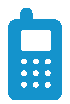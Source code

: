 beginfig(1);
% linecap := butt;
% linejoin := mitered;

%drawoptions (withcolor (0.078431,0.580392,0.800000));
drawoptions (withcolor (0.078000,0.576000,0.800000));

path p[], d[];

% phone
p[1] := (14.894500,34.472698)..controls (14.750000,34.457001) and (14.605500,34.429699)..(14.468800,34.386700)..controls (13.507800,34.183601) and (12.828100,33.324200)..(12.851600,32.343800)--(12.851600,30.300800)--(11.062500,30.300800)..controls (9.691410,30.300800) and (8.593750,29.203100)..(8.593750,27.832001)--(8.593750,3.996090)..controls (8.593750,2.625000) and (9.691410,1.527340)..(11.062500,1.527340)--(24.937500,1.527340)..controls (26.308599,1.527340) and (27.406300,2.625000)..(27.406300,3.996090)--(27.406300,27.832001)..controls (27.406300,29.203100) and (26.308599,30.300800)..(24.937500,30.300800)--(16.937500,30.300800)--(16.937500,32.343800)..controls (16.984400,33.503899) and (16.054701,34.472698)..(14.894500,34.472698)--cycle;

%drawoptions (withcolor (1.000000,1.000000,1.000000));

% display
d[10] := (13.671900,26.953100)--(22.945299,26.953100)..controls (23.414101,26.953100) and (23.789101,26.574200)..(23.789101,26.109400)--(23.789101,19.582001)..controls (23.789101,19.117201) and (23.414101,18.742201)..(22.945299,18.742201)--(13.671900,18.742201)..controls (13.207000,18.742201) and (12.832000,19.117201)..(12.832000,19.582001)--(12.832000,26.109400)..controls (12.832000,26.574200) and (13.207000,26.953100)..(13.671900,26.953100)--cycle;

% dial 1
%d[1] := (13.679700,16.492201)--(14.390600,16.492201)..controls (14.863300,16.492201) and (15.238300,16.113300)..(15.238300,15.644500)--(15.238300,14.933600)..controls (15.238300,14.460900) and (14.863300,14.082000)..(14.390600,14.082000)--(13.679700,14.082000)..controls (13.210900,14.082000) and (12.832000,14.460900)..(12.832000,14.933600)--(12.832000,15.644500)..controls (12.832000,16.113300) and (13.210900,16.492201)..(13.679700,16.492201)--cycle;
d[1] := (13.679700,14.082000)..controls (13.210900,14.082000) and (12.832000,14.460900)..(12.832000,14.933600)--(12.832000,15.644500)..controls (12.832000,16.113300) and (13.210900,16.492201)..(13.679700,16.492201)--(13.679700,16.492201)--(14.390600,16.492201)..controls (14.863300,16.492201) and (15.238300,16.113300)..(15.238300,15.644500)--(15.238300,14.933600)..controls (15.238300,14.460900) and (14.863300,14.082000)..(14.390600,14.082000)--cycle;

% dial 2
%d[2] := (17.953100,16.492201)--(18.664101,16.492201)..controls (19.136700,16.492201) and (19.511700,16.113300)..(19.511700,15.644500)--(19.511700,14.933600)..controls (19.511700,14.460900) and (19.136700,14.082000)..(18.664101,14.082000)--(17.953100,14.082000)..controls (17.484400,14.082000) and (17.105499,14.460900)..(17.105499,14.933600)--(17.105499,15.644500)..controls (17.105499,16.113300) and (17.484400,16.492201)..(17.953100,16.492201)--cycle;
d[2] := (17.953100,14.082000)..controls (17.484400,14.082000) and (17.105499,14.460900)..(17.105499,14.933600)--(17.105499,15.644500)..controls (17.105499,16.113300) and (17.484400,16.492201)..(17.953100,16.492201)--(17.953100,16.492201)--(18.664101,16.492201)..controls (19.136700,16.492201) and (19.511700,16.113300)..(19.511700,15.644500)--(19.511700,14.933600)..controls (19.511700,14.460900) and (19.136700,14.082000)..(18.664101,14.082000)--cycle;

% dial 3
%d[3] := (22.226601,16.492201)--(22.937500,16.492201)..controls (23.410200,16.492201) and (23.789101,16.113300)..(23.789101,15.644500)--(23.789101,14.933600)..controls (23.789101,14.460900) and (23.410200,14.082000)..(22.937500,14.082000)--(22.226601,14.082000)..controls (21.757799,14.082000) and (21.378901,14.460900)..(21.378901,14.933600)--(21.378901,15.644500)..controls (21.378901,16.113300) and (21.757799,16.492201)..(22.226601,16.492201)--cycle;
d[3] := (22.226601,14.082000)..controls (21.757799,14.082000) and (21.378901,14.460900)..(21.378901,14.933600)--(21.378901,15.644500)..controls (21.378901,16.113300) and (21.757799,16.492201)..(22.226601,16.492201)--(22.226601,16.492201)--(22.937500,16.492201)..controls (23.410200,16.492201) and (23.789101,16.113300)..(23.789101,15.644500)--(23.789101,14.933600)..controls (23.789101,14.460900) and (23.410200,14.082000)..(22.937500,14.082000)--cycle;

% dial 4
%d[4] := (13.679700,12.293000)--(14.390600,12.293000)..controls (14.863300,12.293000) and (15.238300,11.914100)..(15.238300,11.445300)--(15.238300,10.734400)..controls (15.238300,10.261700) and (14.863300,9.886720)..(14.390600,9.886720)--(13.679700,9.886720)..controls (13.210900,9.886720) and (12.832000,10.261700)..(12.832000,10.734400)--(12.832000,11.445300)..controls (12.832000,11.914100) and (13.210900,12.293000)..(13.679700,12.293000)--cycle;
d[4] := (14.390600,9.886720)--(13.679700,9.886720)..controls (13.210900,9.886720) and (12.832000,10.261700)..(12.832000,10.734400)--(12.832000,11.445300)..controls (12.832000,11.914100) and (13.210900,12.293000)..(13.679700,12.293000)--(13.679700,12.293000)--(14.390600,12.293000)..controls (14.863300,12.293000) and (15.238300,11.914100)..(15.238300,11.445300)--(15.238300,10.734400)..controls (15.238300,10.261700) and (14.863300,9.886720)..cycle;

% dial 5
%d[5] := (17.953100,12.293000)--(18.664101,12.293000)..controls (19.136700,12.293000) and (19.511700,11.914100)..(19.511700,11.445300)--(19.511700,10.734400)..controls (19.511700,10.261700) and (19.136700,9.886720)..(18.664101,9.886720)--(17.953100,9.886720)..controls (17.484400,9.886720) and (17.105499,10.261700)..(17.105499,10.734400)--(17.105499,11.445300)..controls (17.105499,11.914100) and (17.484400,12.293000)..(17.953100,12.293000)--cycle;
d[5] := (18.664101,9.886720)--(17.953100,9.886720)..controls (17.484400,9.886720) and (17.105499,10.261700)..(17.105499,10.734400)--(17.105499,11.445300)..controls (17.105499,11.914100) and (17.484400,12.293000)..(17.953100,12.293000)--(17.953100,12.293000)--(18.664101,12.293000)..controls (19.136700,12.293000) and (19.511700,11.914100)..(19.511700,11.445300)--(19.511700,10.734400)..controls (19.511700,10.261700) and (19.136700,9.886720)..cycle;

% dial 6
%d[6] := (22.226601,12.293000)--(22.937500,12.293000)..controls (23.410200,12.293000) and (23.789101,11.914100)..(23.789101,11.445300)--(23.789101,10.734400)..controls (23.789101,10.261700) and (23.410200,9.886720)..(22.937500,9.886720)--(22.226601,9.886720)..controls (21.757799,9.886720) and (21.378901,10.261700)..(21.378901,10.734400)--(21.378901,11.445300)..controls (21.378901,11.914100) and (21.757799,12.293000)..(22.226601,12.293000)--cycle;
d[6] := (22.937500,9.886720)--(22.226601,9.886720)..controls (21.757799,9.886720) and (21.378901,10.261700)..(21.378901,10.734400)--(21.378901,11.445300)..controls (21.378901,11.914100) and (21.757799,12.293000)..(22.226601,12.293000)--(22.226601,12.293000)--(22.937500,12.293000)..controls (23.410200,12.293000) and (23.789101,11.914100)..(23.789101,11.445300)--(23.789101,10.734400)..controls (23.789101,10.261700) and (23.410200,9.886720)..cycle;

% dial 7
%d[7] := (13.679700,8.093750)--(14.390600,8.093750)..controls (14.863300,8.093750) and (15.238300,7.714840)..(15.238300,7.246090)--(15.238300,6.535160)..controls (15.238300,6.066410) and (14.863300,5.687500)..(14.390600,5.687500)--(13.679700,5.687500)..controls (13.210900,5.687500) and (12.832000,6.066410)..(12.832000,6.535160)--(12.832000,7.246090)..controls (12.832000,7.714840) and (13.210900,8.093750)..(13.679700,8.093750)--cycle;
d[7] := (13.679700,5.687500)..controls (13.210900,5.687500) and (12.832000,6.066410)..(12.832000,6.535160)--(12.832000,7.246090)..controls (12.832000,7.714840) and (13.210900,8.093750)..(13.679700,8.093750)--(13.679700,8.093750)--(14.390600,8.093750)..controls (14.863300,8.093750) and (15.238300,7.714840)..(15.238300,7.246090)--(15.238300,6.535160)..controls (15.238300,6.066410) and (14.863300,5.687500)..(14.390600,5.687500)--cycle;

% dial 8
%d[8] := (17.953100,8.093750)--(18.664101,8.093750)..controls (19.136700,8.093750) and (19.511700,7.714840)..(19.511700,7.246090)--(19.511700,6.535160)..controls (19.511700,6.066410) and (19.136700,5.687500)..(18.664101,5.687500)--(17.953100,5.687500)..controls (17.484400,5.687500) and (17.105499,6.066410)..(17.105499,6.535160)--(17.105499,7.246090)..controls (17.105499,7.714840) and (17.484400,8.093750)..(17.953100,8.093750)--cycle;
d[8] := (17.953100,5.687500)..controls (17.484400,5.687500) and (17.105499,6.066410)..(17.105499,6.535160)--(17.105499,7.246090)..controls (17.105499,7.714840) and (17.484400,8.093750)..(17.953100,8.093750)--(17.953100,8.093750)--(18.664101,8.093750)..controls (19.136700,8.093750) and (19.511700,7.714840)..(19.511700,7.246090)--(19.511700,6.535160)..controls (19.511700,6.066410) and (19.136700,5.687500)..(18.664101,5.687500)--cycle;

% dial 9
%d[9] := (22.226601,8.093750)--(22.937500,8.093750)..controls (23.410200,8.093750) and (23.789101,7.714840)..(23.789101,7.246090)--(23.789101,6.535160)..controls (23.789101,6.066410) and (23.410200,5.687500)..(22.937500,5.687500)--(22.226601,5.687500)..controls (21.757799,5.687500) and (21.378901,6.066410)..(21.378901,6.535160)--(21.378901,7.246090)..controls (21.378901,7.714840) and (21.757799,8.093750)..(22.226601,8.093750)--cycle;
d[9] := (22.226601,5.687500)..controls (21.757799,5.687500) and (21.378901,6.066410)..(21.378901,6.535160)--(21.378901,7.246090)..controls (21.378901,7.714840) and (21.757799,8.093750)..(22.226601,8.093750)--(22.226601,8.093750)--(22.937500,8.093750)..controls (23.410200,8.093750) and (23.789101,7.714840)..(23.789101,7.246090)--(23.789101,6.535160)..controls (23.789101,6.066410) and (23.410200,5.687500)..(22.937500,5.687500)--cycle;

% phone with dials
fill (14.894500,34.472698)..controls (14.750000,34.457001) and (14.605500,34.429699)..(14.468800,34.386700)..controls (13.507800,34.183601) and (12.828100,33.324200)..(12.851600,32.343800)--(12.851600,30.300800)--d[10]--(12.851600,30.300800)--(11.062500,30.300800)..controls (9.691410,30.300800) and (8.593750,29.203100)..(8.593750,27.832001)--(8.593750,3.996090)--d[1]--d[2]--d[3]--(13.679700,14.082000)--(8.593750,3.996090)..controls (8.593750,2.625000) and (9.691410,1.527340)..(11.062500,1.527340)--d[7]--d[8]--d[9]--(13.679700,5.687500)--(11.062500,1.527340)--(24.937500,1.527340)..controls (26.308599,1.527340) and (27.406300,2.625000)..(27.406300,3.996090)--d[6]--d[5]--d[4]--(22.937500,9.886720)--(27.406300,3.996090)--(27.406300,27.832001)..controls (27.406300,29.203100) and (26.308599,30.300800)..(24.937500,30.300800)--(16.937500,30.300800)--(16.937500,32.343800)..controls (16.984400,33.503899) and (16.054701,34.472698)..(14.894500,34.472698)--cycle;

endfig;
